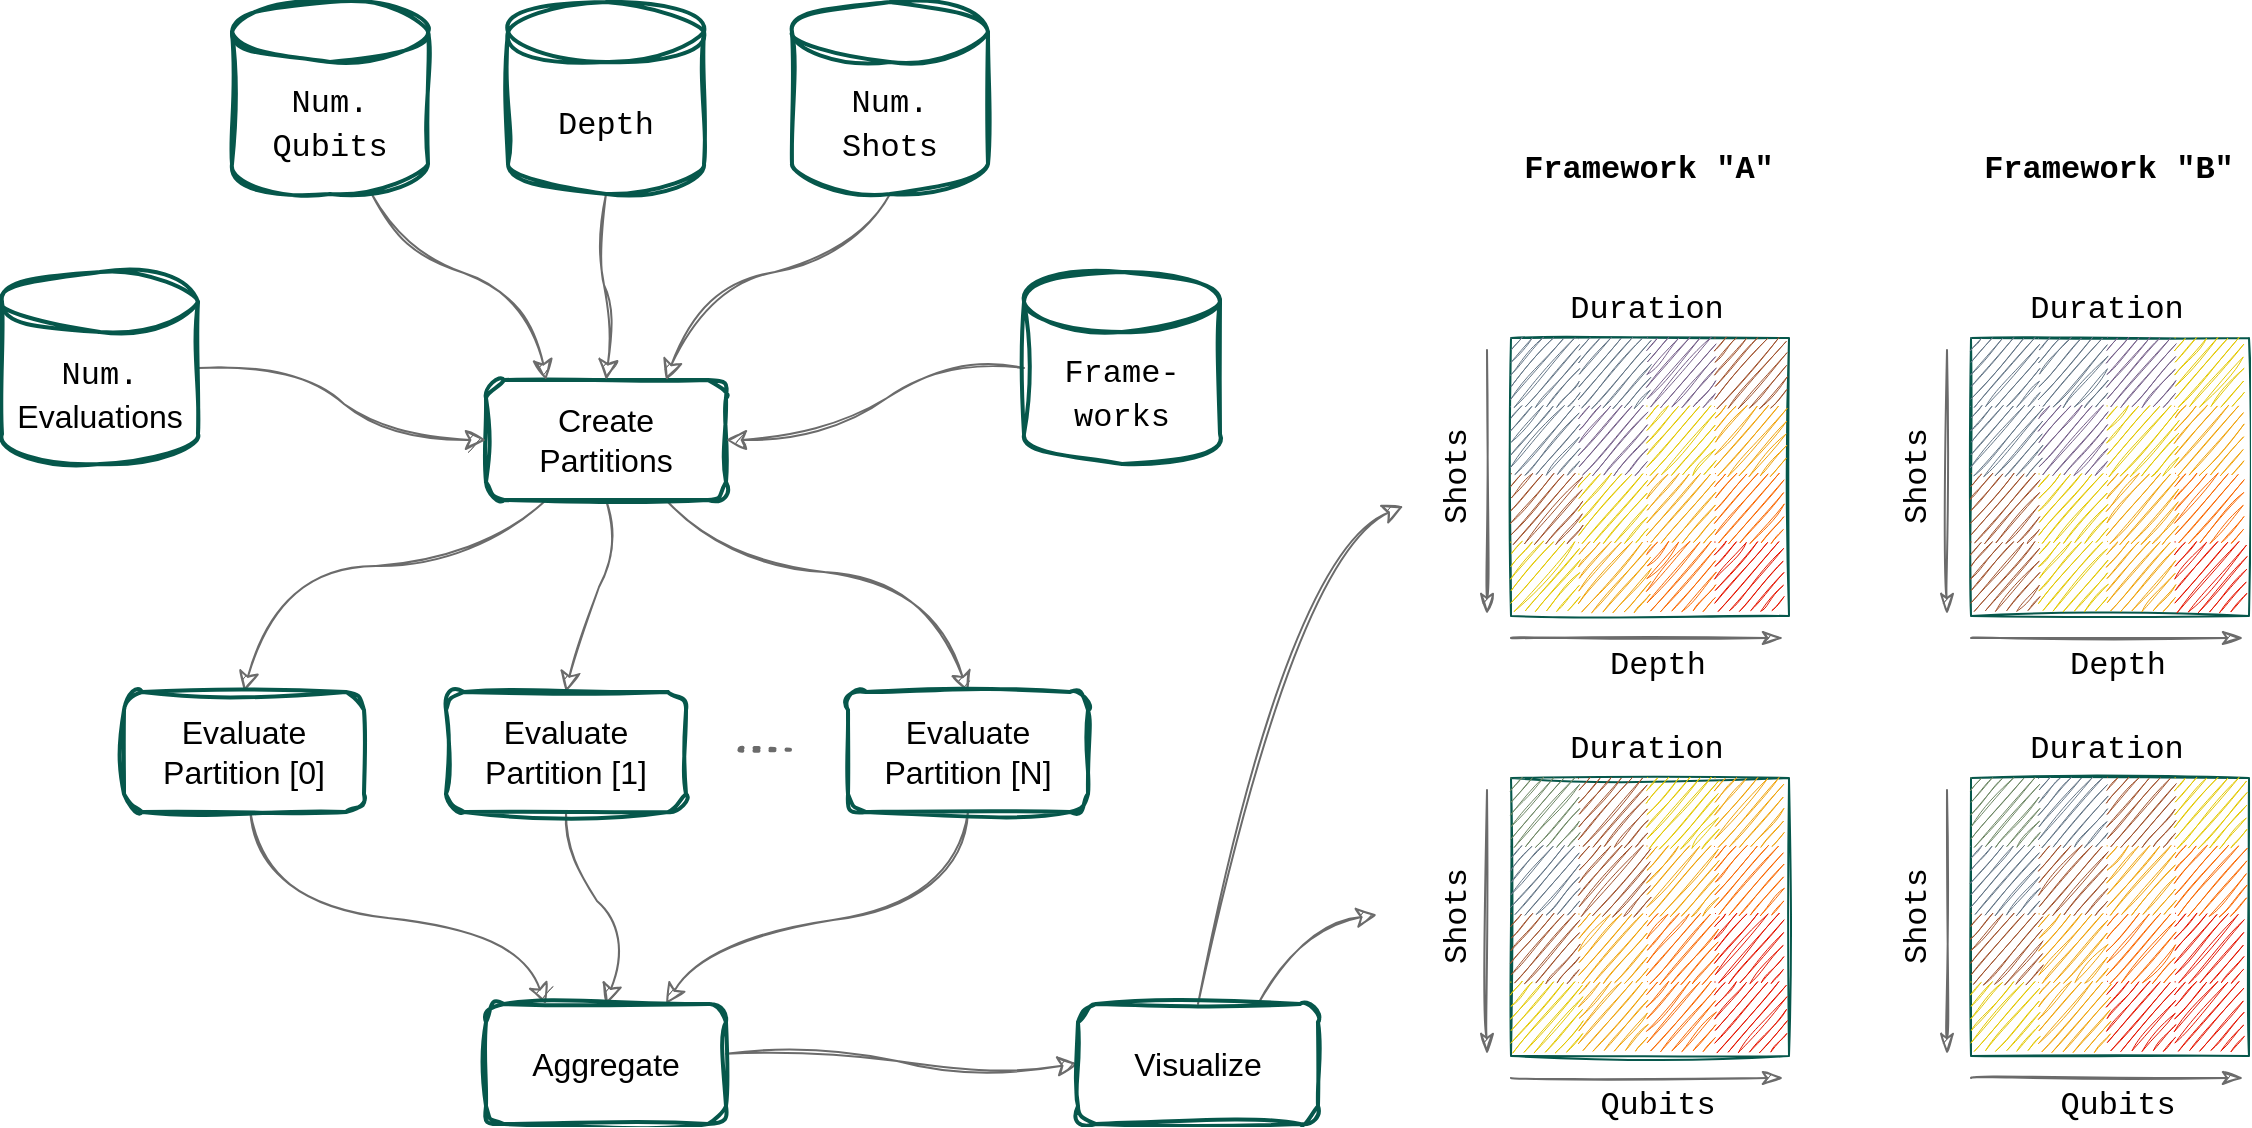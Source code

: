 <mxfile version="20.8.16" type="device"><diagram name="Page-1" id="09cigU_qWHZtrM80wGMh"><mxGraphModel dx="1943" dy="2018" grid="0" gridSize="10" guides="1" tooltips="1" connect="1" arrows="1" fold="1" page="0" pageScale="1" pageWidth="1300" pageHeight="2800" background="#ffffff" math="0" shadow="0"><root><mxCell id="0"/><mxCell id="1" parent="0"/><mxCell id="MIQanwNbRm0dYzC3gAS8-1" style="edgeStyle=none;curved=1;rounded=0;sketch=1;orthogonalLoop=1;jettySize=auto;html=1;exitX=0.25;exitY=1;exitDx=0;exitDy=0;entryX=0.5;entryY=0;entryDx=0;entryDy=0;strokeColor=#6B6B6B;fontFamily=Courier New;fontSize=12;fontColor=#000000;startSize=8;endSize=8;" edge="1" parent="1" source="MIQanwNbRm0dYzC3gAS8-4" target="MIQanwNbRm0dYzC3gAS8-12"><mxGeometry relative="1" as="geometry"><Array as="points"><mxPoint x="425" y="-445"/><mxPoint x="325" y="-445"/></Array></mxGeometry></mxCell><mxCell id="MIQanwNbRm0dYzC3gAS8-2" style="edgeStyle=none;curved=1;rounded=0;sketch=1;orthogonalLoop=1;jettySize=auto;html=1;exitX=0.5;exitY=1;exitDx=0;exitDy=0;entryX=0.5;entryY=0;entryDx=0;entryDy=0;strokeColor=#6B6B6B;fontFamily=Courier New;fontSize=12;fontColor=#000000;startSize=8;endSize=8;" edge="1" parent="1" source="MIQanwNbRm0dYzC3gAS8-4" target="MIQanwNbRm0dYzC3gAS8-14"><mxGeometry relative="1" as="geometry"><Array as="points"><mxPoint x="496" y="-455"/><mxPoint x="477" y="-414"/></Array></mxGeometry></mxCell><mxCell id="MIQanwNbRm0dYzC3gAS8-3" style="edgeStyle=none;curved=1;rounded=0;sketch=1;orthogonalLoop=1;jettySize=auto;html=1;exitX=0.75;exitY=1;exitDx=0;exitDy=0;entryX=0.5;entryY=0;entryDx=0;entryDy=0;strokeColor=#6B6B6B;fontFamily=Courier New;fontSize=12;fontColor=#000000;startSize=8;endSize=8;" edge="1" parent="1" source="MIQanwNbRm0dYzC3gAS8-4" target="MIQanwNbRm0dYzC3gAS8-16"><mxGeometry relative="1" as="geometry"><Array as="points"><mxPoint x="547" y="-446"/><mxPoint x="651" y="-438"/></Array></mxGeometry></mxCell><mxCell id="MIQanwNbRm0dYzC3gAS8-4" value="Create&lt;br&gt;Partitions" style="rounded=1;whiteSpace=wrap;html=1;fontSize=16;fillColor=none;strokeColor=#06574B;sketch=1;curveFitting=1;jiggle=2;fontColor=#000000;strokeWidth=2;" vertex="1" parent="1"><mxGeometry x="430" y="-538" width="120" height="60" as="geometry"/></mxCell><mxCell id="MIQanwNbRm0dYzC3gAS8-5" style="edgeStyle=none;curved=1;rounded=0;orthogonalLoop=1;jettySize=auto;html=1;entryX=0.25;entryY=0;entryDx=0;entryDy=0;fontFamily=Courier New;fontSize=12;fontColor=#000000;startSize=8;endSize=8;sketch=1;curveFitting=1;jiggle=2;strokeColor=#6B6B6B;" edge="1" parent="1" source="MIQanwNbRm0dYzC3gAS8-6" target="MIQanwNbRm0dYzC3gAS8-4"><mxGeometry relative="1" as="geometry"><Array as="points"><mxPoint x="385" y="-603"/><mxPoint x="453" y="-580"/></Array></mxGeometry></mxCell><mxCell id="MIQanwNbRm0dYzC3gAS8-6" value="&lt;font face=&quot;Courier New&quot;&gt;Num.&lt;br&gt;Qubits&lt;/font&gt;" style="shape=cylinder3;whiteSpace=wrap;html=1;boundedLbl=1;backgroundOutline=1;size=15;strokeColor=#06574B;fontSize=16;fontColor=#000000;fillColor=none;sketch=1;curveFitting=1;jiggle=2;strokeWidth=2;" vertex="1" parent="1"><mxGeometry x="303" y="-727" width="98" height="96" as="geometry"/></mxCell><mxCell id="MIQanwNbRm0dYzC3gAS8-7" style="edgeStyle=none;curved=1;rounded=0;sketch=1;orthogonalLoop=1;jettySize=auto;html=1;exitX=0.5;exitY=1;exitDx=0;exitDy=0;exitPerimeter=0;entryX=0.5;entryY=0;entryDx=0;entryDy=0;strokeColor=#6B6B6B;fontFamily=Courier New;fontSize=12;fontColor=#000000;startSize=8;endSize=8;" edge="1" parent="1" source="MIQanwNbRm0dYzC3gAS8-8" target="MIQanwNbRm0dYzC3gAS8-4"><mxGeometry relative="1" as="geometry"><Array as="points"><mxPoint x="484" y="-599"/><mxPoint x="494" y="-572"/></Array></mxGeometry></mxCell><mxCell id="MIQanwNbRm0dYzC3gAS8-8" value="&lt;font face=&quot;Courier New&quot;&gt;Depth&lt;/font&gt;" style="shape=cylinder3;whiteSpace=wrap;html=1;boundedLbl=1;backgroundOutline=1;size=15;strokeColor=#06574B;fontSize=16;fontColor=#000000;fillColor=none;sketch=1;curveFitting=1;jiggle=2;strokeWidth=2;" vertex="1" parent="1"><mxGeometry x="441" y="-727" width="98" height="96" as="geometry"/></mxCell><mxCell id="MIQanwNbRm0dYzC3gAS8-9" style="edgeStyle=none;curved=1;rounded=0;sketch=1;orthogonalLoop=1;jettySize=auto;html=1;exitX=0.5;exitY=1;exitDx=0;exitDy=0;exitPerimeter=0;entryX=0.75;entryY=0;entryDx=0;entryDy=0;strokeColor=#6B6B6B;fontFamily=Courier New;fontSize=12;fontColor=#000000;startSize=8;endSize=8;" edge="1" parent="1" source="MIQanwNbRm0dYzC3gAS8-10" target="MIQanwNbRm0dYzC3gAS8-4"><mxGeometry relative="1" as="geometry"><Array as="points"><mxPoint x="613" y="-601"/><mxPoint x="536" y="-583"/></Array></mxGeometry></mxCell><mxCell id="MIQanwNbRm0dYzC3gAS8-10" value="&lt;font face=&quot;Courier New&quot;&gt;Num.&lt;br&gt;Shots&lt;/font&gt;" style="shape=cylinder3;whiteSpace=wrap;html=1;boundedLbl=1;backgroundOutline=1;size=15;strokeColor=#06574B;fontSize=16;fontColor=#000000;fillColor=none;sketch=1;curveFitting=1;jiggle=2;strokeWidth=2;" vertex="1" parent="1"><mxGeometry x="583" y="-727" width="98" height="96" as="geometry"/></mxCell><mxCell id="MIQanwNbRm0dYzC3gAS8-11" style="edgeStyle=none;curved=1;rounded=0;sketch=1;orthogonalLoop=1;jettySize=auto;html=1;entryX=0.25;entryY=0;entryDx=0;entryDy=0;strokeColor=#6B6B6B;fontFamily=Courier New;fontSize=12;fontColor=#000000;startSize=8;endSize=8;" edge="1" parent="1" source="MIQanwNbRm0dYzC3gAS8-12" target="MIQanwNbRm0dYzC3gAS8-18"><mxGeometry relative="1" as="geometry"><Array as="points"><mxPoint x="317" y="-276"/><mxPoint x="445" y="-262"/></Array></mxGeometry></mxCell><mxCell id="MIQanwNbRm0dYzC3gAS8-12" value="Evaluate &lt;br&gt;Partition [0]" style="rounded=1;whiteSpace=wrap;html=1;fontSize=16;fillColor=none;strokeColor=#06574B;sketch=1;curveFitting=1;jiggle=2;fontColor=#000000;strokeWidth=2;" vertex="1" parent="1"><mxGeometry x="249" y="-382" width="120" height="60" as="geometry"/></mxCell><mxCell id="MIQanwNbRm0dYzC3gAS8-13" style="edgeStyle=none;curved=1;rounded=0;sketch=1;orthogonalLoop=1;jettySize=auto;html=1;exitX=0.5;exitY=1;exitDx=0;exitDy=0;entryX=0.5;entryY=0;entryDx=0;entryDy=0;strokeColor=#6B6B6B;fontFamily=Courier New;fontSize=12;fontColor=#000000;startSize=8;endSize=8;" edge="1" parent="1" source="MIQanwNbRm0dYzC3gAS8-14" target="MIQanwNbRm0dYzC3gAS8-18"><mxGeometry relative="1" as="geometry"><Array as="points"><mxPoint x="470" y="-295"/><mxPoint x="501" y="-260"/></Array></mxGeometry></mxCell><mxCell id="MIQanwNbRm0dYzC3gAS8-14" value="Evaluate&lt;br&gt;Partition [1]" style="rounded=1;whiteSpace=wrap;html=1;fontSize=16;fillColor=none;strokeColor=#06574B;sketch=1;curveFitting=1;jiggle=2;fontColor=#000000;strokeWidth=2;" vertex="1" parent="1"><mxGeometry x="410" y="-382" width="120" height="60" as="geometry"/></mxCell><mxCell id="MIQanwNbRm0dYzC3gAS8-15" style="edgeStyle=none;curved=1;rounded=0;sketch=1;orthogonalLoop=1;jettySize=auto;html=1;exitX=0.5;exitY=1;exitDx=0;exitDy=0;entryX=0.75;entryY=0;entryDx=0;entryDy=0;strokeColor=#6B6B6B;fontFamily=Courier New;fontSize=12;fontColor=#000000;startSize=8;endSize=8;" edge="1" parent="1" source="MIQanwNbRm0dYzC3gAS8-16" target="MIQanwNbRm0dYzC3gAS8-18"><mxGeometry relative="1" as="geometry"><Array as="points"><mxPoint x="666" y="-277"/><mxPoint x="541" y="-259"/></Array></mxGeometry></mxCell><mxCell id="MIQanwNbRm0dYzC3gAS8-16" value="Evaluate&lt;br&gt;Partition [N]" style="rounded=1;whiteSpace=wrap;html=1;fontSize=16;fillColor=none;strokeColor=#06574B;sketch=1;curveFitting=1;jiggle=2;fontColor=#000000;strokeWidth=2;" vertex="1" parent="1"><mxGeometry x="611" y="-382" width="120" height="60" as="geometry"/></mxCell><mxCell id="MIQanwNbRm0dYzC3gAS8-17" style="edgeStyle=none;curved=1;rounded=0;sketch=1;orthogonalLoop=1;jettySize=auto;html=1;entryX=0;entryY=0.5;entryDx=0;entryDy=0;strokeColor=#6B6B6B;fontFamily=Courier New;fontSize=12;fontColor=#000000;startSize=8;endSize=8;" edge="1" parent="1" source="MIQanwNbRm0dYzC3gAS8-18" target="MIQanwNbRm0dYzC3gAS8-43"><mxGeometry relative="1" as="geometry"><Array as="points"><mxPoint x="596" y="-205"/><mxPoint x="675" y="-190"/></Array></mxGeometry></mxCell><mxCell id="MIQanwNbRm0dYzC3gAS8-18" value="Aggregate" style="rounded=1;whiteSpace=wrap;html=1;fontSize=16;fillColor=none;strokeColor=#06574B;sketch=1;curveFitting=1;jiggle=2;fontColor=#000000;strokeWidth=2;" vertex="1" parent="1"><mxGeometry x="430" y="-226" width="120" height="60" as="geometry"/></mxCell><mxCell id="MIQanwNbRm0dYzC3gAS8-19" value="" style="group" vertex="1" connectable="0" parent="1"><mxGeometry x="905" y="-559" width="176.5" height="171" as="geometry"/></mxCell><mxCell id="MIQanwNbRm0dYzC3gAS8-20" value="" style="rounded=0;whiteSpace=wrap;html=1;sketch=1;strokeColor=#06574B;fontFamily=Courier New;fontSize=16;fontColor=#000000;fillColor=none;" vertex="1" parent="MIQanwNbRm0dYzC3gAS8-19"><mxGeometry x="37.5" width="139" height="139" as="geometry"/></mxCell><mxCell id="MIQanwNbRm0dYzC3gAS8-21" value="" style="whiteSpace=wrap;html=1;aspect=fixed;sketch=1;strokeColor=none;fontFamily=Courier New;fontSize=16;fontColor=#ffffff;fillColor=#647687;" vertex="1" parent="MIQanwNbRm0dYzC3gAS8-19"><mxGeometry x="37.5" width="34" height="34" as="geometry"/></mxCell><mxCell id="MIQanwNbRm0dYzC3gAS8-22" value="" style="whiteSpace=wrap;html=1;aspect=fixed;sketch=1;strokeColor=none;fontFamily=Courier New;fontSize=16;fontColor=#ffffff;fillColor=#647687;" vertex="1" parent="MIQanwNbRm0dYzC3gAS8-19"><mxGeometry x="71.5" width="34" height="34" as="geometry"/></mxCell><mxCell id="MIQanwNbRm0dYzC3gAS8-23" value="" style="whiteSpace=wrap;html=1;aspect=fixed;sketch=1;strokeColor=none;fontFamily=Courier New;fontSize=16;fontColor=#ffffff;fillColor=#76608a;" vertex="1" parent="MIQanwNbRm0dYzC3gAS8-19"><mxGeometry x="105.5" width="34" height="34" as="geometry"/></mxCell><mxCell id="MIQanwNbRm0dYzC3gAS8-24" value="" style="whiteSpace=wrap;html=1;aspect=fixed;sketch=1;strokeColor=none;fontFamily=Courier New;fontSize=16;fontColor=#ffffff;fillColor=#a0522d;" vertex="1" parent="MIQanwNbRm0dYzC3gAS8-19"><mxGeometry x="139.5" width="34" height="34" as="geometry"/></mxCell><mxCell id="MIQanwNbRm0dYzC3gAS8-25" value="" style="whiteSpace=wrap;html=1;aspect=fixed;sketch=1;strokeColor=none;fontFamily=Courier New;fontSize=16;fontColor=#000000;fillColor=#e3c800;" vertex="1" parent="MIQanwNbRm0dYzC3gAS8-19"><mxGeometry x="105.5" y="34" width="34" height="34" as="geometry"/></mxCell><mxCell id="MIQanwNbRm0dYzC3gAS8-26" value="" style="whiteSpace=wrap;html=1;aspect=fixed;sketch=1;strokeColor=none;fontFamily=Courier New;fontSize=16;fontColor=#000000;fillColor=#fa6800;" vertex="1" parent="MIQanwNbRm0dYzC3gAS8-19"><mxGeometry x="139.5" y="68" width="34" height="34" as="geometry"/></mxCell><mxCell id="MIQanwNbRm0dYzC3gAS8-27" value="" style="whiteSpace=wrap;html=1;aspect=fixed;sketch=1;strokeColor=none;fontFamily=Courier New;fontSize=16;fontColor=#000000;fillColor=#f0a30a;" vertex="1" parent="MIQanwNbRm0dYzC3gAS8-19"><mxGeometry x="139.5" y="34" width="34" height="34" as="geometry"/></mxCell><mxCell id="MIQanwNbRm0dYzC3gAS8-28" value="" style="whiteSpace=wrap;html=1;aspect=fixed;sketch=1;strokeColor=none;fontFamily=Courier New;fontSize=16;fontColor=#000000;fillColor=#f0a30a;" vertex="1" parent="MIQanwNbRm0dYzC3gAS8-19"><mxGeometry x="105.5" y="68" width="34" height="34" as="geometry"/></mxCell><mxCell id="MIQanwNbRm0dYzC3gAS8-29" value="" style="whiteSpace=wrap;html=1;aspect=fixed;sketch=1;strokeColor=none;fontFamily=Courier New;fontSize=16;fontColor=#000000;fillColor=#e3c800;" vertex="1" parent="MIQanwNbRm0dYzC3gAS8-19"><mxGeometry x="71.5" y="68" width="34" height="34" as="geometry"/></mxCell><mxCell id="MIQanwNbRm0dYzC3gAS8-30" value="" style="whiteSpace=wrap;html=1;aspect=fixed;sketch=1;strokeColor=none;fontFamily=Courier New;fontSize=16;fontColor=#ffffff;fillColor=#647687;" vertex="1" parent="MIQanwNbRm0dYzC3gAS8-19"><mxGeometry x="37.5" y="34" width="34" height="34" as="geometry"/></mxCell><mxCell id="MIQanwNbRm0dYzC3gAS8-31" value="" style="whiteSpace=wrap;html=1;aspect=fixed;sketch=1;strokeColor=none;fontFamily=Courier New;fontSize=16;fontColor=#ffffff;fillColor=#76608a;" vertex="1" parent="MIQanwNbRm0dYzC3gAS8-19"><mxGeometry x="71.5" y="34" width="34" height="34" as="geometry"/></mxCell><mxCell id="MIQanwNbRm0dYzC3gAS8-32" value="" style="whiteSpace=wrap;html=1;aspect=fixed;sketch=1;strokeColor=none;fontFamily=Courier New;fontSize=16;fontColor=#ffffff;fillColor=#a0522d;" vertex="1" parent="MIQanwNbRm0dYzC3gAS8-19"><mxGeometry x="37.5" y="68" width="34" height="34" as="geometry"/></mxCell><mxCell id="MIQanwNbRm0dYzC3gAS8-33" value="" style="whiteSpace=wrap;html=1;aspect=fixed;sketch=1;strokeColor=none;fontFamily=Courier New;fontSize=16;fontColor=#ffffff;fillColor=#e51400;" vertex="1" parent="MIQanwNbRm0dYzC3gAS8-19"><mxGeometry x="139.5" y="102" width="34" height="34" as="geometry"/></mxCell><mxCell id="MIQanwNbRm0dYzC3gAS8-34" value="" style="whiteSpace=wrap;html=1;aspect=fixed;sketch=1;strokeColor=none;fontFamily=Courier New;fontSize=16;fontColor=#000000;fillColor=#fa6800;" vertex="1" parent="MIQanwNbRm0dYzC3gAS8-19"><mxGeometry x="105.5" y="102" width="34" height="34" as="geometry"/></mxCell><mxCell id="MIQanwNbRm0dYzC3gAS8-35" value="" style="whiteSpace=wrap;html=1;aspect=fixed;sketch=1;strokeColor=none;fontFamily=Courier New;fontSize=16;fontColor=#000000;fillColor=#f0a30a;" vertex="1" parent="MIQanwNbRm0dYzC3gAS8-19"><mxGeometry x="71.5" y="102" width="34" height="34" as="geometry"/></mxCell><mxCell id="MIQanwNbRm0dYzC3gAS8-36" value="" style="whiteSpace=wrap;html=1;aspect=fixed;sketch=1;strokeColor=none;fontFamily=Courier New;fontSize=16;fontColor=#000000;fillColor=#e3c800;" vertex="1" parent="MIQanwNbRm0dYzC3gAS8-19"><mxGeometry x="37.5" y="102" width="34" height="34" as="geometry"/></mxCell><mxCell id="MIQanwNbRm0dYzC3gAS8-37" value="Depth" style="text;html=1;strokeColor=none;fillColor=none;align=center;verticalAlign=middle;whiteSpace=wrap;rounded=0;fontSize=16;fontFamily=Courier New;fontColor=#000000;" vertex="1" parent="MIQanwNbRm0dYzC3gAS8-19"><mxGeometry x="76.5" y="153" width="68" height="21" as="geometry"/></mxCell><mxCell id="MIQanwNbRm0dYzC3gAS8-38" value="" style="endArrow=classicThin;html=1;rounded=0;sketch=1;strokeColor=#6B6B6B;fontFamily=Courier New;fontSize=12;fontColor=#000000;startSize=8;endSize=8;curved=1;endFill=1;" edge="1" parent="MIQanwNbRm0dYzC3gAS8-19"><mxGeometry width="50" height="50" relative="1" as="geometry"><mxPoint x="37.5" y="150" as="sourcePoint"/><mxPoint x="173.5" y="150" as="targetPoint"/></mxGeometry></mxCell><mxCell id="MIQanwNbRm0dYzC3gAS8-39" value="" style="endArrow=none;html=1;rounded=0;sketch=1;strokeColor=#6B6B6B;fontFamily=Courier New;fontSize=12;fontColor=#000000;startSize=8;endSize=8;curved=1;startArrow=classicThin;startFill=1;endFill=0;" edge="1" parent="MIQanwNbRm0dYzC3gAS8-19"><mxGeometry width="50" height="50" relative="1" as="geometry"><mxPoint x="25.5" y="138" as="sourcePoint"/><mxPoint x="25.5" y="6" as="targetPoint"/></mxGeometry></mxCell><mxCell id="MIQanwNbRm0dYzC3gAS8-40" value="Shots" style="text;html=1;strokeColor=none;fillColor=none;align=center;verticalAlign=middle;whiteSpace=wrap;rounded=0;fontSize=16;fontFamily=Courier New;fontColor=#000000;rotation=-90;" vertex="1" parent="MIQanwNbRm0dYzC3gAS8-19"><mxGeometry x="-23.5" y="59" width="68" height="21" as="geometry"/></mxCell><mxCell id="MIQanwNbRm0dYzC3gAS8-41" style="edgeStyle=none;curved=1;rounded=0;sketch=1;orthogonalLoop=1;jettySize=auto;html=1;exitX=0.5;exitY=0;exitDx=0;exitDy=0;strokeColor=#6B6B6B;fontFamily=Courier New;fontSize=12;fontColor=#000000;startSize=8;endSize=8;" edge="1" parent="1" source="MIQanwNbRm0dYzC3gAS8-43"><mxGeometry relative="1" as="geometry"><mxPoint x="888.647" y="-474.882" as="targetPoint"/><Array as="points"><mxPoint x="832" y="-451"/></Array></mxGeometry></mxCell><mxCell id="MIQanwNbRm0dYzC3gAS8-42" style="edgeStyle=none;curved=1;rounded=0;sketch=1;orthogonalLoop=1;jettySize=auto;html=1;exitX=0.75;exitY=0;exitDx=0;exitDy=0;strokeColor=#6B6B6B;fontFamily=Courier New;fontSize=12;fontColor=#000000;startSize=8;endSize=8;" edge="1" parent="1" source="MIQanwNbRm0dYzC3gAS8-43"><mxGeometry relative="1" as="geometry"><mxPoint x="875.471" y="-270.647" as="targetPoint"/><Array as="points"><mxPoint x="839" y="-265"/></Array></mxGeometry></mxCell><mxCell id="MIQanwNbRm0dYzC3gAS8-43" value="Visualize" style="rounded=1;whiteSpace=wrap;html=1;fontSize=16;fillColor=none;strokeColor=#06574B;sketch=1;curveFitting=1;jiggle=2;fontColor=#000000;strokeWidth=2;" vertex="1" parent="1"><mxGeometry x="726" y="-226" width="120" height="60" as="geometry"/></mxCell><mxCell id="MIQanwNbRm0dYzC3gAS8-44" value="" style="group" vertex="1" connectable="0" parent="1"><mxGeometry x="905" y="-339" width="176.5" height="171" as="geometry"/></mxCell><mxCell id="MIQanwNbRm0dYzC3gAS8-45" value="" style="rounded=0;whiteSpace=wrap;html=1;sketch=1;strokeColor=#06574B;fontFamily=Courier New;fontSize=16;fontColor=#000000;fillColor=none;" vertex="1" parent="MIQanwNbRm0dYzC3gAS8-44"><mxGeometry x="37.5" width="139" height="139" as="geometry"/></mxCell><mxCell id="MIQanwNbRm0dYzC3gAS8-46" value="" style="whiteSpace=wrap;html=1;aspect=fixed;sketch=1;strokeColor=none;fontFamily=Courier New;fontSize=16;fontColor=#ffffff;fillColor=#6d8764;" vertex="1" parent="MIQanwNbRm0dYzC3gAS8-44"><mxGeometry x="37.5" width="34" height="34" as="geometry"/></mxCell><mxCell id="MIQanwNbRm0dYzC3gAS8-47" value="" style="whiteSpace=wrap;html=1;aspect=fixed;sketch=1;strokeColor=none;fontFamily=Courier New;fontSize=16;fontColor=#ffffff;fillColor=#a0522d;" vertex="1" parent="MIQanwNbRm0dYzC3gAS8-44"><mxGeometry x="71.5" width="34" height="34" as="geometry"/></mxCell><mxCell id="MIQanwNbRm0dYzC3gAS8-48" value="" style="whiteSpace=wrap;html=1;aspect=fixed;sketch=1;strokeColor=none;fontFamily=Courier New;fontSize=16;fontColor=#000000;fillColor=#e3c800;" vertex="1" parent="MIQanwNbRm0dYzC3gAS8-44"><mxGeometry x="105.5" width="34" height="34" as="geometry"/></mxCell><mxCell id="MIQanwNbRm0dYzC3gAS8-49" value="" style="whiteSpace=wrap;html=1;aspect=fixed;sketch=1;strokeColor=none;fontFamily=Courier New;fontSize=16;fontColor=#000000;fillColor=#f0a30a;" vertex="1" parent="MIQanwNbRm0dYzC3gAS8-44"><mxGeometry x="139.5" width="34" height="34" as="geometry"/></mxCell><mxCell id="MIQanwNbRm0dYzC3gAS8-50" value="" style="whiteSpace=wrap;html=1;aspect=fixed;sketch=1;strokeColor=none;fontFamily=Courier New;fontSize=16;fontColor=#000000;fillColor=#f0a30a;" vertex="1" parent="MIQanwNbRm0dYzC3gAS8-44"><mxGeometry x="105.5" y="34" width="34" height="34" as="geometry"/></mxCell><mxCell id="MIQanwNbRm0dYzC3gAS8-51" value="" style="whiteSpace=wrap;html=1;aspect=fixed;sketch=1;strokeColor=none;fontFamily=Courier New;fontSize=16;fontColor=#ffffff;fillColor=#e51400;" vertex="1" parent="MIQanwNbRm0dYzC3gAS8-44"><mxGeometry x="139.5" y="68" width="34" height="34" as="geometry"/></mxCell><mxCell id="MIQanwNbRm0dYzC3gAS8-52" value="" style="whiteSpace=wrap;html=1;aspect=fixed;sketch=1;strokeColor=none;fontFamily=Courier New;fontSize=16;fontColor=#000000;fillColor=#fa6800;" vertex="1" parent="MIQanwNbRm0dYzC3gAS8-44"><mxGeometry x="139.5" y="34" width="34" height="34" as="geometry"/></mxCell><mxCell id="MIQanwNbRm0dYzC3gAS8-53" value="" style="whiteSpace=wrap;html=1;aspect=fixed;sketch=1;strokeColor=none;fontFamily=Courier New;fontSize=16;fontColor=#000000;fillColor=#fa6800;" vertex="1" parent="MIQanwNbRm0dYzC3gAS8-44"><mxGeometry x="105.5" y="68" width="34" height="34" as="geometry"/></mxCell><mxCell id="MIQanwNbRm0dYzC3gAS8-54" value="" style="whiteSpace=wrap;html=1;aspect=fixed;sketch=1;strokeColor=none;fontFamily=Courier New;fontSize=16;fontColor=#000000;fillColor=#f0a30a;" vertex="1" parent="MIQanwNbRm0dYzC3gAS8-44"><mxGeometry x="71.5" y="68" width="34" height="34" as="geometry"/></mxCell><mxCell id="MIQanwNbRm0dYzC3gAS8-55" value="" style="whiteSpace=wrap;html=1;aspect=fixed;sketch=1;strokeColor=none;fontFamily=Courier New;fontSize=16;fontColor=#ffffff;fillColor=#647687;" vertex="1" parent="MIQanwNbRm0dYzC3gAS8-44"><mxGeometry x="37.5" y="34" width="34" height="34" as="geometry"/></mxCell><mxCell id="MIQanwNbRm0dYzC3gAS8-56" value="" style="whiteSpace=wrap;html=1;aspect=fixed;sketch=1;strokeColor=none;fontFamily=Courier New;fontSize=16;fontColor=#ffffff;fillColor=#a0522d;" vertex="1" parent="MIQanwNbRm0dYzC3gAS8-44"><mxGeometry x="71.5" y="34" width="34" height="34" as="geometry"/></mxCell><mxCell id="MIQanwNbRm0dYzC3gAS8-57" value="" style="whiteSpace=wrap;html=1;aspect=fixed;sketch=1;strokeColor=none;fontFamily=Courier New;fontSize=16;fontColor=#ffffff;fillColor=#a0522d;" vertex="1" parent="MIQanwNbRm0dYzC3gAS8-44"><mxGeometry x="37.5" y="68" width="34" height="34" as="geometry"/></mxCell><mxCell id="MIQanwNbRm0dYzC3gAS8-58" value="" style="whiteSpace=wrap;html=1;aspect=fixed;sketch=1;strokeColor=none;fontFamily=Courier New;fontSize=16;fontColor=#ffffff;fillColor=#e51400;" vertex="1" parent="MIQanwNbRm0dYzC3gAS8-44"><mxGeometry x="139.5" y="102" width="34" height="34" as="geometry"/></mxCell><mxCell id="MIQanwNbRm0dYzC3gAS8-59" value="" style="whiteSpace=wrap;html=1;aspect=fixed;sketch=1;strokeColor=none;fontFamily=Courier New;fontSize=16;fontColor=#000000;fillColor=#fa6800;" vertex="1" parent="MIQanwNbRm0dYzC3gAS8-44"><mxGeometry x="105.5" y="102" width="34" height="34" as="geometry"/></mxCell><mxCell id="MIQanwNbRm0dYzC3gAS8-60" value="" style="whiteSpace=wrap;html=1;aspect=fixed;sketch=1;strokeColor=none;fontFamily=Courier New;fontSize=16;fontColor=#000000;fillColor=#f0a30a;" vertex="1" parent="MIQanwNbRm0dYzC3gAS8-44"><mxGeometry x="71.5" y="102" width="34" height="34" as="geometry"/></mxCell><mxCell id="MIQanwNbRm0dYzC3gAS8-61" value="" style="whiteSpace=wrap;html=1;aspect=fixed;sketch=1;strokeColor=none;fontFamily=Courier New;fontSize=16;fontColor=#000000;fillColor=#e3c800;" vertex="1" parent="MIQanwNbRm0dYzC3gAS8-44"><mxGeometry x="37.5" y="102" width="34" height="34" as="geometry"/></mxCell><mxCell id="MIQanwNbRm0dYzC3gAS8-62" value="Qubits" style="text;html=1;strokeColor=none;fillColor=none;align=center;verticalAlign=middle;whiteSpace=wrap;rounded=0;fontSize=16;fontFamily=Courier New;fontColor=#000000;" vertex="1" parent="MIQanwNbRm0dYzC3gAS8-44"><mxGeometry x="76.5" y="153" width="68" height="21" as="geometry"/></mxCell><mxCell id="MIQanwNbRm0dYzC3gAS8-63" value="" style="endArrow=classicThin;html=1;rounded=0;sketch=1;strokeColor=#6B6B6B;fontFamily=Courier New;fontSize=12;fontColor=#000000;startSize=8;endSize=8;curved=1;endFill=1;" edge="1" parent="MIQanwNbRm0dYzC3gAS8-44"><mxGeometry width="50" height="50" relative="1" as="geometry"><mxPoint x="37.5" y="150" as="sourcePoint"/><mxPoint x="173.5" y="150" as="targetPoint"/></mxGeometry></mxCell><mxCell id="MIQanwNbRm0dYzC3gAS8-64" value="" style="endArrow=none;html=1;rounded=0;sketch=1;strokeColor=#6B6B6B;fontFamily=Courier New;fontSize=12;fontColor=#000000;startSize=8;endSize=8;curved=1;endFill=0;startArrow=classicThin;startFill=1;" edge="1" parent="MIQanwNbRm0dYzC3gAS8-44"><mxGeometry width="50" height="50" relative="1" as="geometry"><mxPoint x="25.5" y="138" as="sourcePoint"/><mxPoint x="25.5" y="6" as="targetPoint"/></mxGeometry></mxCell><mxCell id="MIQanwNbRm0dYzC3gAS8-65" value="Shots" style="text;html=1;strokeColor=none;fillColor=none;align=center;verticalAlign=middle;whiteSpace=wrap;rounded=0;fontSize=16;fontFamily=Courier New;fontColor=#000000;rotation=-90;" vertex="1" parent="MIQanwNbRm0dYzC3gAS8-44"><mxGeometry x="-23.5" y="59" width="68" height="21" as="geometry"/></mxCell><mxCell id="MIQanwNbRm0dYzC3gAS8-66" value="Duration" style="text;html=1;strokeColor=none;fillColor=none;align=center;verticalAlign=middle;whiteSpace=wrap;rounded=0;fontSize=16;fontFamily=Courier New;fontColor=#000000;" vertex="1" parent="1"><mxGeometry x="979" y="-588" width="63" height="30" as="geometry"/></mxCell><mxCell id="MIQanwNbRm0dYzC3gAS8-67" value="Duration" style="text;html=1;strokeColor=none;fillColor=none;align=center;verticalAlign=middle;whiteSpace=wrap;rounded=0;fontSize=16;fontFamily=Courier New;fontColor=#000000;" vertex="1" parent="1"><mxGeometry x="979" y="-368" width="63" height="30" as="geometry"/></mxCell><mxCell id="MIQanwNbRm0dYzC3gAS8-68" value="" style="endArrow=none;dashed=1;html=1;dashPattern=1 3;strokeWidth=2;rounded=0;sketch=1;strokeColor=#6B6B6B;fontFamily=Courier New;fontSize=12;fontColor=#000000;startSize=8;endSize=8;curved=1;" edge="1" parent="1"><mxGeometry width="50" height="50" relative="1" as="geometry"><mxPoint x="557" y="-353.18" as="sourcePoint"/><mxPoint x="582" y="-353.18" as="targetPoint"/></mxGeometry></mxCell><mxCell id="MIQanwNbRm0dYzC3gAS8-69" style="edgeStyle=none;curved=1;rounded=0;sketch=1;orthogonalLoop=1;jettySize=auto;html=1;exitX=1;exitY=0.5;exitDx=0;exitDy=0;exitPerimeter=0;entryX=0;entryY=0.5;entryDx=0;entryDy=0;strokeColor=#6B6B6B;fontFamily=Courier New;fontSize=12;fontColor=#000000;startArrow=none;startFill=0;endArrow=classic;endFill=1;startSize=8;endSize=8;" edge="1" parent="1" source="MIQanwNbRm0dYzC3gAS8-70" target="MIQanwNbRm0dYzC3gAS8-4"><mxGeometry relative="1" as="geometry"><Array as="points"><mxPoint x="337" y="-544"/><mxPoint x="381" y="-508"/></Array></mxGeometry></mxCell><mxCell id="MIQanwNbRm0dYzC3gAS8-70" value="&lt;font face=&quot;Courier New&quot;&gt;Num.&lt;br&gt;&lt;/font&gt;Evaluations" style="shape=cylinder3;whiteSpace=wrap;html=1;boundedLbl=1;backgroundOutline=1;size=15;strokeColor=#06574B;fontSize=16;fontColor=#000000;fillColor=none;sketch=1;curveFitting=1;jiggle=2;strokeWidth=2;" vertex="1" parent="1"><mxGeometry x="188" y="-592" width="98" height="96" as="geometry"/></mxCell><mxCell id="MIQanwNbRm0dYzC3gAS8-71" style="edgeStyle=none;curved=1;rounded=0;sketch=1;orthogonalLoop=1;jettySize=auto;html=1;exitX=0;exitY=0.5;exitDx=0;exitDy=0;exitPerimeter=0;entryX=1;entryY=0.5;entryDx=0;entryDy=0;strokeColor=#6B6B6B;fontFamily=Courier New;fontSize=12;fontColor=#000000;startArrow=none;startFill=0;endArrow=classic;endFill=1;startSize=8;endSize=8;" edge="1" parent="1" source="MIQanwNbRm0dYzC3gAS8-72" target="MIQanwNbRm0dYzC3gAS8-4"><mxGeometry relative="1" as="geometry"><Array as="points"><mxPoint x="663" y="-550"/><mxPoint x="598" y="-508"/></Array></mxGeometry></mxCell><mxCell id="MIQanwNbRm0dYzC3gAS8-72" value="&lt;font face=&quot;Courier New&quot;&gt;Frame-&lt;br&gt;works&lt;br&gt;&lt;/font&gt;" style="shape=cylinder3;whiteSpace=wrap;html=1;boundedLbl=1;backgroundOutline=1;size=15;strokeColor=#06574B;fontSize=16;fontColor=#000000;fillColor=none;sketch=1;curveFitting=1;jiggle=2;strokeWidth=2;" vertex="1" parent="1"><mxGeometry x="699" y="-592" width="98" height="96" as="geometry"/></mxCell><mxCell id="MIQanwNbRm0dYzC3gAS8-73" value="" style="group" vertex="1" connectable="0" parent="1"><mxGeometry x="1135" y="-559" width="176.5" height="171" as="geometry"/></mxCell><mxCell id="MIQanwNbRm0dYzC3gAS8-74" value="" style="rounded=0;whiteSpace=wrap;html=1;sketch=1;strokeColor=#06574B;fontFamily=Courier New;fontSize=16;fontColor=#000000;fillColor=none;" vertex="1" parent="MIQanwNbRm0dYzC3gAS8-73"><mxGeometry x="37.5" width="139" height="139" as="geometry"/></mxCell><mxCell id="MIQanwNbRm0dYzC3gAS8-75" value="" style="whiteSpace=wrap;html=1;aspect=fixed;sketch=1;strokeColor=none;fontFamily=Courier New;fontSize=16;fontColor=#ffffff;fillColor=#647687;" vertex="1" parent="MIQanwNbRm0dYzC3gAS8-73"><mxGeometry x="37.5" width="34" height="34" as="geometry"/></mxCell><mxCell id="MIQanwNbRm0dYzC3gAS8-76" value="" style="whiteSpace=wrap;html=1;aspect=fixed;sketch=1;strokeColor=none;fontFamily=Courier New;fontSize=16;fontColor=#ffffff;fillColor=#647687;" vertex="1" parent="MIQanwNbRm0dYzC3gAS8-73"><mxGeometry x="71.5" width="34" height="34" as="geometry"/></mxCell><mxCell id="MIQanwNbRm0dYzC3gAS8-77" value="" style="whiteSpace=wrap;html=1;aspect=fixed;sketch=1;strokeColor=none;fontFamily=Courier New;fontSize=16;fontColor=#ffffff;fillColor=#76608a;" vertex="1" parent="MIQanwNbRm0dYzC3gAS8-73"><mxGeometry x="105.5" width="34" height="34" as="geometry"/></mxCell><mxCell id="MIQanwNbRm0dYzC3gAS8-78" value="" style="whiteSpace=wrap;html=1;aspect=fixed;sketch=1;strokeColor=none;fontFamily=Courier New;fontSize=16;fontColor=#000000;fillColor=#e3c800;" vertex="1" parent="MIQanwNbRm0dYzC3gAS8-73"><mxGeometry x="139.5" width="34" height="34" as="geometry"/></mxCell><mxCell id="MIQanwNbRm0dYzC3gAS8-79" value="" style="whiteSpace=wrap;html=1;aspect=fixed;sketch=1;strokeColor=none;fontFamily=Courier New;fontSize=16;fontColor=#000000;fillColor=#e3c800;" vertex="1" parent="MIQanwNbRm0dYzC3gAS8-73"><mxGeometry x="105.5" y="34" width="34" height="34" as="geometry"/></mxCell><mxCell id="MIQanwNbRm0dYzC3gAS8-80" value="" style="whiteSpace=wrap;html=1;aspect=fixed;sketch=1;strokeColor=none;fontFamily=Courier New;fontSize=16;fontColor=#000000;fillColor=#fa6800;" vertex="1" parent="MIQanwNbRm0dYzC3gAS8-73"><mxGeometry x="139.5" y="68" width="34" height="34" as="geometry"/></mxCell><mxCell id="MIQanwNbRm0dYzC3gAS8-81" value="" style="whiteSpace=wrap;html=1;aspect=fixed;sketch=1;strokeColor=none;fontFamily=Courier New;fontSize=16;fontColor=#000000;fillColor=#f0a30a;" vertex="1" parent="MIQanwNbRm0dYzC3gAS8-73"><mxGeometry x="139.5" y="34" width="34" height="34" as="geometry"/></mxCell><mxCell id="MIQanwNbRm0dYzC3gAS8-82" value="" style="whiteSpace=wrap;html=1;aspect=fixed;sketch=1;strokeColor=none;fontFamily=Courier New;fontSize=16;fontColor=#000000;fillColor=#f0a30a;" vertex="1" parent="MIQanwNbRm0dYzC3gAS8-73"><mxGeometry x="105.5" y="68" width="34" height="34" as="geometry"/></mxCell><mxCell id="MIQanwNbRm0dYzC3gAS8-83" value="" style="whiteSpace=wrap;html=1;aspect=fixed;sketch=1;strokeColor=none;fontFamily=Courier New;fontSize=16;fontColor=#000000;fillColor=#e3c800;" vertex="1" parent="MIQanwNbRm0dYzC3gAS8-73"><mxGeometry x="71.5" y="68" width="34" height="34" as="geometry"/></mxCell><mxCell id="MIQanwNbRm0dYzC3gAS8-84" value="" style="whiteSpace=wrap;html=1;aspect=fixed;sketch=1;strokeColor=none;fontFamily=Courier New;fontSize=16;fontColor=#ffffff;fillColor=#647687;" vertex="1" parent="MIQanwNbRm0dYzC3gAS8-73"><mxGeometry x="37.5" y="34" width="34" height="34" as="geometry"/></mxCell><mxCell id="MIQanwNbRm0dYzC3gAS8-85" value="" style="whiteSpace=wrap;html=1;aspect=fixed;sketch=1;strokeColor=none;fontFamily=Courier New;fontSize=16;fontColor=#ffffff;fillColor=#76608a;" vertex="1" parent="MIQanwNbRm0dYzC3gAS8-73"><mxGeometry x="71.5" y="34" width="34" height="34" as="geometry"/></mxCell><mxCell id="MIQanwNbRm0dYzC3gAS8-86" value="" style="whiteSpace=wrap;html=1;aspect=fixed;sketch=1;strokeColor=none;fontFamily=Courier New;fontSize=16;fontColor=#ffffff;fillColor=#a0522d;" vertex="1" parent="MIQanwNbRm0dYzC3gAS8-73"><mxGeometry x="37.5" y="68" width="34" height="34" as="geometry"/></mxCell><mxCell id="MIQanwNbRm0dYzC3gAS8-87" value="" style="whiteSpace=wrap;html=1;aspect=fixed;sketch=1;strokeColor=none;fontFamily=Courier New;fontSize=16;fontColor=#ffffff;fillColor=#e51400;" vertex="1" parent="MIQanwNbRm0dYzC3gAS8-73"><mxGeometry x="139.5" y="102" width="34" height="34" as="geometry"/></mxCell><mxCell id="MIQanwNbRm0dYzC3gAS8-88" value="" style="whiteSpace=wrap;html=1;aspect=fixed;sketch=1;strokeColor=none;fontFamily=Courier New;fontSize=16;fontColor=#000000;fillColor=#f0a30a;" vertex="1" parent="MIQanwNbRm0dYzC3gAS8-73"><mxGeometry x="105.5" y="102" width="34" height="34" as="geometry"/></mxCell><mxCell id="MIQanwNbRm0dYzC3gAS8-89" value="" style="whiteSpace=wrap;html=1;aspect=fixed;sketch=1;strokeColor=none;fontFamily=Courier New;fontSize=16;fontColor=#000000;fillColor=#e3c800;" vertex="1" parent="MIQanwNbRm0dYzC3gAS8-73"><mxGeometry x="71.5" y="102" width="34" height="34" as="geometry"/></mxCell><mxCell id="MIQanwNbRm0dYzC3gAS8-90" value="" style="whiteSpace=wrap;html=1;aspect=fixed;sketch=1;strokeColor=none;fontFamily=Courier New;fontSize=16;fontColor=#ffffff;fillColor=#a0522d;" vertex="1" parent="MIQanwNbRm0dYzC3gAS8-73"><mxGeometry x="37.5" y="102" width="34" height="34" as="geometry"/></mxCell><mxCell id="MIQanwNbRm0dYzC3gAS8-91" value="Depth" style="text;html=1;strokeColor=none;fillColor=none;align=center;verticalAlign=middle;whiteSpace=wrap;rounded=0;fontSize=16;fontFamily=Courier New;fontColor=#000000;" vertex="1" parent="MIQanwNbRm0dYzC3gAS8-73"><mxGeometry x="76.5" y="153" width="68" height="21" as="geometry"/></mxCell><mxCell id="MIQanwNbRm0dYzC3gAS8-92" value="" style="endArrow=classicThin;html=1;rounded=0;sketch=1;strokeColor=#6B6B6B;fontFamily=Courier New;fontSize=12;fontColor=#000000;startSize=8;endSize=8;curved=1;endFill=1;" edge="1" parent="MIQanwNbRm0dYzC3gAS8-73"><mxGeometry width="50" height="50" relative="1" as="geometry"><mxPoint x="37.5" y="150" as="sourcePoint"/><mxPoint x="173.5" y="150" as="targetPoint"/></mxGeometry></mxCell><mxCell id="MIQanwNbRm0dYzC3gAS8-93" value="" style="endArrow=none;html=1;rounded=0;sketch=1;strokeColor=#6B6B6B;fontFamily=Courier New;fontSize=12;fontColor=#000000;startSize=8;endSize=8;curved=1;startArrow=classicThin;startFill=1;endFill=0;" edge="1" parent="MIQanwNbRm0dYzC3gAS8-73"><mxGeometry width="50" height="50" relative="1" as="geometry"><mxPoint x="25.5" y="138" as="sourcePoint"/><mxPoint x="25.5" y="6" as="targetPoint"/></mxGeometry></mxCell><mxCell id="MIQanwNbRm0dYzC3gAS8-94" value="Shots" style="text;html=1;strokeColor=none;fillColor=none;align=center;verticalAlign=middle;whiteSpace=wrap;rounded=0;fontSize=16;fontFamily=Courier New;fontColor=#000000;rotation=-90;" vertex="1" parent="MIQanwNbRm0dYzC3gAS8-73"><mxGeometry x="-23.5" y="59" width="68" height="21" as="geometry"/></mxCell><mxCell id="MIQanwNbRm0dYzC3gAS8-95" value="" style="group" vertex="1" connectable="0" parent="1"><mxGeometry x="1135" y="-339" width="176.5" height="171" as="geometry"/></mxCell><mxCell id="MIQanwNbRm0dYzC3gAS8-96" value="" style="rounded=0;whiteSpace=wrap;html=1;sketch=1;strokeColor=#06574B;fontFamily=Courier New;fontSize=16;fontColor=#000000;fillColor=none;" vertex="1" parent="MIQanwNbRm0dYzC3gAS8-95"><mxGeometry x="37.5" width="139" height="139" as="geometry"/></mxCell><mxCell id="MIQanwNbRm0dYzC3gAS8-97" value="" style="whiteSpace=wrap;html=1;aspect=fixed;sketch=1;strokeColor=none;fontFamily=Courier New;fontSize=16;fontColor=#ffffff;fillColor=#6d8764;" vertex="1" parent="MIQanwNbRm0dYzC3gAS8-95"><mxGeometry x="37.5" width="34" height="34" as="geometry"/></mxCell><mxCell id="MIQanwNbRm0dYzC3gAS8-98" value="" style="whiteSpace=wrap;html=1;aspect=fixed;sketch=1;strokeColor=none;fontFamily=Courier New;fontSize=16;fontColor=#ffffff;fillColor=#647687;" vertex="1" parent="MIQanwNbRm0dYzC3gAS8-95"><mxGeometry x="71.5" width="34" height="34" as="geometry"/></mxCell><mxCell id="MIQanwNbRm0dYzC3gAS8-99" value="" style="whiteSpace=wrap;html=1;aspect=fixed;sketch=1;strokeColor=none;fontFamily=Courier New;fontSize=16;fontColor=#ffffff;fillColor=#a0522d;" vertex="1" parent="MIQanwNbRm0dYzC3gAS8-95"><mxGeometry x="105.5" width="34" height="34" as="geometry"/></mxCell><mxCell id="MIQanwNbRm0dYzC3gAS8-100" value="" style="whiteSpace=wrap;html=1;aspect=fixed;sketch=1;strokeColor=none;fontFamily=Courier New;fontSize=16;fontColor=#000000;fillColor=#e3c800;" vertex="1" parent="MIQanwNbRm0dYzC3gAS8-95"><mxGeometry x="139.5" width="34" height="34" as="geometry"/></mxCell><mxCell id="MIQanwNbRm0dYzC3gAS8-101" value="" style="whiteSpace=wrap;html=1;aspect=fixed;sketch=1;strokeColor=none;fontFamily=Courier New;fontSize=16;fontColor=#000000;fillColor=#f0a30a;" vertex="1" parent="MIQanwNbRm0dYzC3gAS8-95"><mxGeometry x="105.5" y="34" width="34" height="34" as="geometry"/></mxCell><mxCell id="MIQanwNbRm0dYzC3gAS8-102" value="" style="whiteSpace=wrap;html=1;aspect=fixed;sketch=1;strokeColor=none;fontFamily=Courier New;fontSize=16;fontColor=#ffffff;fillColor=#e51400;" vertex="1" parent="MIQanwNbRm0dYzC3gAS8-95"><mxGeometry x="139.5" y="68" width="34" height="34" as="geometry"/></mxCell><mxCell id="MIQanwNbRm0dYzC3gAS8-103" value="" style="whiteSpace=wrap;html=1;aspect=fixed;sketch=1;strokeColor=none;fontFamily=Courier New;fontSize=16;fontColor=#000000;fillColor=#fa6800;" vertex="1" parent="MIQanwNbRm0dYzC3gAS8-95"><mxGeometry x="139.5" y="34" width="34" height="34" as="geometry"/></mxCell><mxCell id="MIQanwNbRm0dYzC3gAS8-104" value="" style="whiteSpace=wrap;html=1;aspect=fixed;sketch=1;strokeColor=none;fontFamily=Courier New;fontSize=16;fontColor=#000000;fillColor=#fa6800;" vertex="1" parent="MIQanwNbRm0dYzC3gAS8-95"><mxGeometry x="105.5" y="68" width="34" height="34" as="geometry"/></mxCell><mxCell id="MIQanwNbRm0dYzC3gAS8-105" value="" style="whiteSpace=wrap;html=1;aspect=fixed;sketch=1;strokeColor=none;fontFamily=Courier New;fontSize=16;fontColor=#000000;fillColor=#f0a30a;" vertex="1" parent="MIQanwNbRm0dYzC3gAS8-95"><mxGeometry x="71.5" y="68" width="34" height="34" as="geometry"/></mxCell><mxCell id="MIQanwNbRm0dYzC3gAS8-106" value="" style="whiteSpace=wrap;html=1;aspect=fixed;sketch=1;strokeColor=none;fontFamily=Courier New;fontSize=16;fontColor=#ffffff;fillColor=#647687;" vertex="1" parent="MIQanwNbRm0dYzC3gAS8-95"><mxGeometry x="37.5" y="34" width="34" height="34" as="geometry"/></mxCell><mxCell id="MIQanwNbRm0dYzC3gAS8-107" value="" style="whiteSpace=wrap;html=1;aspect=fixed;sketch=1;strokeColor=none;fontFamily=Courier New;fontSize=16;fontColor=#ffffff;fillColor=#a0522d;" vertex="1" parent="MIQanwNbRm0dYzC3gAS8-95"><mxGeometry x="71.5" y="34" width="34" height="34" as="geometry"/></mxCell><mxCell id="MIQanwNbRm0dYzC3gAS8-108" value="" style="whiteSpace=wrap;html=1;aspect=fixed;sketch=1;strokeColor=none;fontFamily=Courier New;fontSize=16;fontColor=#ffffff;fillColor=#a0522d;" vertex="1" parent="MIQanwNbRm0dYzC3gAS8-95"><mxGeometry x="37.5" y="68" width="34" height="34" as="geometry"/></mxCell><mxCell id="MIQanwNbRm0dYzC3gAS8-109" value="" style="whiteSpace=wrap;html=1;aspect=fixed;sketch=1;strokeColor=none;fontFamily=Courier New;fontSize=16;fontColor=#ffffff;fillColor=#e51400;" vertex="1" parent="MIQanwNbRm0dYzC3gAS8-95"><mxGeometry x="139.5" y="102" width="34" height="34" as="geometry"/></mxCell><mxCell id="MIQanwNbRm0dYzC3gAS8-110" value="" style="whiteSpace=wrap;html=1;aspect=fixed;sketch=1;strokeColor=none;fontFamily=Courier New;fontSize=16;fontColor=#ffffff;fillColor=#e51400;" vertex="1" parent="MIQanwNbRm0dYzC3gAS8-95"><mxGeometry x="105.5" y="102" width="34" height="34" as="geometry"/></mxCell><mxCell id="MIQanwNbRm0dYzC3gAS8-111" value="" style="whiteSpace=wrap;html=1;aspect=fixed;sketch=1;strokeColor=none;fontFamily=Courier New;fontSize=16;fontColor=#000000;fillColor=#f0a30a;" vertex="1" parent="MIQanwNbRm0dYzC3gAS8-95"><mxGeometry x="71.5" y="102" width="34" height="34" as="geometry"/></mxCell><mxCell id="MIQanwNbRm0dYzC3gAS8-112" value="" style="whiteSpace=wrap;html=1;aspect=fixed;sketch=1;strokeColor=none;fontFamily=Courier New;fontSize=16;fontColor=#000000;fillColor=#e3c800;" vertex="1" parent="MIQanwNbRm0dYzC3gAS8-95"><mxGeometry x="37.5" y="102" width="34" height="34" as="geometry"/></mxCell><mxCell id="MIQanwNbRm0dYzC3gAS8-113" value="Qubits" style="text;html=1;strokeColor=none;fillColor=none;align=center;verticalAlign=middle;whiteSpace=wrap;rounded=0;fontSize=16;fontFamily=Courier New;fontColor=#000000;" vertex="1" parent="MIQanwNbRm0dYzC3gAS8-95"><mxGeometry x="76.5" y="153" width="68" height="21" as="geometry"/></mxCell><mxCell id="MIQanwNbRm0dYzC3gAS8-114" value="" style="endArrow=classicThin;html=1;rounded=0;sketch=1;strokeColor=#6B6B6B;fontFamily=Courier New;fontSize=12;fontColor=#000000;startSize=8;endSize=8;curved=1;endFill=1;" edge="1" parent="MIQanwNbRm0dYzC3gAS8-95"><mxGeometry width="50" height="50" relative="1" as="geometry"><mxPoint x="37.5" y="150" as="sourcePoint"/><mxPoint x="173.5" y="150" as="targetPoint"/></mxGeometry></mxCell><mxCell id="MIQanwNbRm0dYzC3gAS8-115" value="" style="endArrow=none;html=1;rounded=0;sketch=1;strokeColor=#6B6B6B;fontFamily=Courier New;fontSize=12;fontColor=#000000;startSize=8;endSize=8;curved=1;endFill=0;startArrow=classicThin;startFill=1;" edge="1" parent="MIQanwNbRm0dYzC3gAS8-95"><mxGeometry width="50" height="50" relative="1" as="geometry"><mxPoint x="25.5" y="138" as="sourcePoint"/><mxPoint x="25.5" y="6" as="targetPoint"/></mxGeometry></mxCell><mxCell id="MIQanwNbRm0dYzC3gAS8-116" value="Shots" style="text;html=1;strokeColor=none;fillColor=none;align=center;verticalAlign=middle;whiteSpace=wrap;rounded=0;fontSize=16;fontFamily=Courier New;fontColor=#000000;rotation=-90;" vertex="1" parent="MIQanwNbRm0dYzC3gAS8-95"><mxGeometry x="-23.5" y="59" width="68" height="21" as="geometry"/></mxCell><mxCell id="MIQanwNbRm0dYzC3gAS8-117" value="Duration" style="text;html=1;strokeColor=none;fillColor=none;align=center;verticalAlign=middle;whiteSpace=wrap;rounded=0;fontSize=16;fontFamily=Courier New;fontColor=#000000;" vertex="1" parent="1"><mxGeometry x="1209" y="-588" width="63" height="30" as="geometry"/></mxCell><mxCell id="MIQanwNbRm0dYzC3gAS8-118" value="Duration" style="text;html=1;strokeColor=none;fillColor=none;align=center;verticalAlign=middle;whiteSpace=wrap;rounded=0;fontSize=16;fontFamily=Courier New;fontColor=#000000;" vertex="1" parent="1"><mxGeometry x="1209" y="-368" width="63" height="30" as="geometry"/></mxCell><mxCell id="MIQanwNbRm0dYzC3gAS8-119" value="Framework &quot;A&quot;" style="text;html=1;strokeColor=none;fillColor=none;align=center;verticalAlign=middle;whiteSpace=wrap;rounded=0;fontSize=16;fontFamily=Courier New;fontColor=#000000;fontStyle=1" vertex="1" parent="1"><mxGeometry x="944" y="-658" width="135" height="30" as="geometry"/></mxCell><mxCell id="MIQanwNbRm0dYzC3gAS8-120" value="Framework &quot;B&quot;" style="text;html=1;strokeColor=none;fillColor=none;align=center;verticalAlign=middle;whiteSpace=wrap;rounded=0;fontSize=16;fontFamily=Courier New;fontColor=#000000;fontStyle=1" vertex="1" parent="1"><mxGeometry x="1174" y="-658" width="135" height="30" as="geometry"/></mxCell></root></mxGraphModel></diagram></mxfile>
